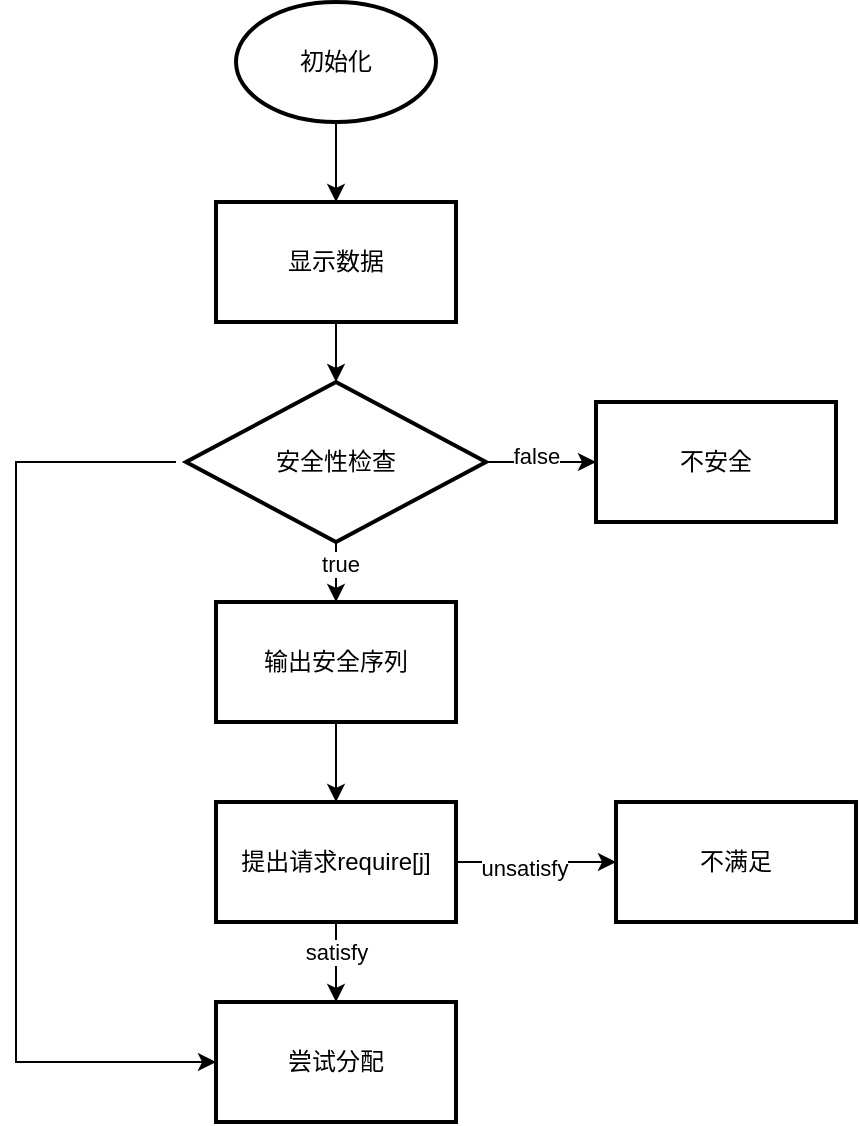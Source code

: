 <mxfile version="24.4.4" type="device">
  <diagram name="第 1 页" id="kWJbIQCarjkSy7zJdlzj">
    <mxGraphModel dx="960" dy="647" grid="1" gridSize="10" guides="1" tooltips="1" connect="1" arrows="1" fold="1" page="1" pageScale="1" pageWidth="827" pageHeight="1169" math="0" shadow="0">
      <root>
        <mxCell id="0" />
        <mxCell id="1" parent="0" />
        <mxCell id="5PEL2_fFzi-qIXHavfcE-3" value="" style="edgeStyle=orthogonalEdgeStyle;rounded=0;orthogonalLoop=1;jettySize=auto;html=1;" edge="1" parent="1" source="5PEL2_fFzi-qIXHavfcE-1" target="5PEL2_fFzi-qIXHavfcE-2">
          <mxGeometry relative="1" as="geometry" />
        </mxCell>
        <mxCell id="5PEL2_fFzi-qIXHavfcE-1" value="初始化" style="strokeWidth=2;html=1;shape=mxgraph.flowchart.start_1;whiteSpace=wrap;" vertex="1" parent="1">
          <mxGeometry x="190" y="90" width="100" height="60" as="geometry" />
        </mxCell>
        <mxCell id="5PEL2_fFzi-qIXHavfcE-5" value="" style="edgeStyle=orthogonalEdgeStyle;rounded=0;orthogonalLoop=1;jettySize=auto;html=1;" edge="1" parent="1" source="5PEL2_fFzi-qIXHavfcE-2" target="5PEL2_fFzi-qIXHavfcE-4">
          <mxGeometry relative="1" as="geometry" />
        </mxCell>
        <mxCell id="5PEL2_fFzi-qIXHavfcE-2" value="显示数据" style="whiteSpace=wrap;html=1;strokeWidth=2;" vertex="1" parent="1">
          <mxGeometry x="180" y="190" width="120" height="60" as="geometry" />
        </mxCell>
        <mxCell id="5PEL2_fFzi-qIXHavfcE-7" value="" style="edgeStyle=orthogonalEdgeStyle;rounded=0;orthogonalLoop=1;jettySize=auto;html=1;" edge="1" parent="1" source="5PEL2_fFzi-qIXHavfcE-4" target="5PEL2_fFzi-qIXHavfcE-6">
          <mxGeometry relative="1" as="geometry" />
        </mxCell>
        <mxCell id="5PEL2_fFzi-qIXHavfcE-8" value="false" style="edgeLabel;html=1;align=center;verticalAlign=middle;resizable=0;points=[];" vertex="1" connectable="0" parent="5PEL2_fFzi-qIXHavfcE-7">
          <mxGeometry x="-0.091" y="3" relative="1" as="geometry">
            <mxPoint as="offset" />
          </mxGeometry>
        </mxCell>
        <mxCell id="5PEL2_fFzi-qIXHavfcE-10" value="" style="edgeStyle=orthogonalEdgeStyle;rounded=0;orthogonalLoop=1;jettySize=auto;html=1;" edge="1" parent="1" source="5PEL2_fFzi-qIXHavfcE-4" target="5PEL2_fFzi-qIXHavfcE-9">
          <mxGeometry relative="1" as="geometry" />
        </mxCell>
        <mxCell id="5PEL2_fFzi-qIXHavfcE-17" value="true" style="edgeLabel;html=1;align=center;verticalAlign=middle;resizable=0;points=[];" vertex="1" connectable="0" parent="5PEL2_fFzi-qIXHavfcE-10">
          <mxGeometry x="0.24" y="2" relative="1" as="geometry">
            <mxPoint as="offset" />
          </mxGeometry>
        </mxCell>
        <mxCell id="5PEL2_fFzi-qIXHavfcE-4" value="安全性检查" style="rhombus;whiteSpace=wrap;html=1;strokeWidth=2;" vertex="1" parent="1">
          <mxGeometry x="165" y="280" width="150" height="80" as="geometry" />
        </mxCell>
        <mxCell id="5PEL2_fFzi-qIXHavfcE-6" value="不安全" style="whiteSpace=wrap;html=1;strokeWidth=2;" vertex="1" parent="1">
          <mxGeometry x="370" y="290" width="120" height="60" as="geometry" />
        </mxCell>
        <mxCell id="5PEL2_fFzi-qIXHavfcE-12" value="" style="edgeStyle=orthogonalEdgeStyle;rounded=0;orthogonalLoop=1;jettySize=auto;html=1;" edge="1" parent="1" source="5PEL2_fFzi-qIXHavfcE-9" target="5PEL2_fFzi-qIXHavfcE-11">
          <mxGeometry relative="1" as="geometry" />
        </mxCell>
        <mxCell id="5PEL2_fFzi-qIXHavfcE-9" value="输出安全序列" style="whiteSpace=wrap;html=1;strokeWidth=2;" vertex="1" parent="1">
          <mxGeometry x="180" y="390" width="120" height="60" as="geometry" />
        </mxCell>
        <mxCell id="5PEL2_fFzi-qIXHavfcE-14" value="" style="edgeStyle=orthogonalEdgeStyle;rounded=0;orthogonalLoop=1;jettySize=auto;html=1;" edge="1" parent="1" source="5PEL2_fFzi-qIXHavfcE-11" target="5PEL2_fFzi-qIXHavfcE-13">
          <mxGeometry relative="1" as="geometry" />
        </mxCell>
        <mxCell id="5PEL2_fFzi-qIXHavfcE-18" value="satisfy" style="edgeLabel;html=1;align=center;verticalAlign=middle;resizable=0;points=[];" vertex="1" connectable="0" parent="5PEL2_fFzi-qIXHavfcE-14">
          <mxGeometry x="-0.25" relative="1" as="geometry">
            <mxPoint as="offset" />
          </mxGeometry>
        </mxCell>
        <mxCell id="5PEL2_fFzi-qIXHavfcE-20" value="" style="edgeStyle=orthogonalEdgeStyle;rounded=0;orthogonalLoop=1;jettySize=auto;html=1;" edge="1" parent="1" source="5PEL2_fFzi-qIXHavfcE-11" target="5PEL2_fFzi-qIXHavfcE-19">
          <mxGeometry relative="1" as="geometry" />
        </mxCell>
        <mxCell id="5PEL2_fFzi-qIXHavfcE-21" value="unsatisfy" style="edgeLabel;html=1;align=center;verticalAlign=middle;resizable=0;points=[];" vertex="1" connectable="0" parent="5PEL2_fFzi-qIXHavfcE-20">
          <mxGeometry x="-0.15" y="-3" relative="1" as="geometry">
            <mxPoint as="offset" />
          </mxGeometry>
        </mxCell>
        <mxCell id="5PEL2_fFzi-qIXHavfcE-11" value="提出请求require[j]" style="whiteSpace=wrap;html=1;strokeWidth=2;" vertex="1" parent="1">
          <mxGeometry x="180" y="490" width="120" height="60" as="geometry" />
        </mxCell>
        <mxCell id="5PEL2_fFzi-qIXHavfcE-13" value="尝试分配" style="whiteSpace=wrap;html=1;strokeWidth=2;" vertex="1" parent="1">
          <mxGeometry x="180" y="590" width="120" height="60" as="geometry" />
        </mxCell>
        <mxCell id="5PEL2_fFzi-qIXHavfcE-15" value="" style="endArrow=classic;html=1;rounded=0;entryX=0;entryY=0.5;entryDx=0;entryDy=0;" edge="1" parent="1" target="5PEL2_fFzi-qIXHavfcE-13">
          <mxGeometry width="50" height="50" relative="1" as="geometry">
            <mxPoint x="160" y="320" as="sourcePoint" />
            <mxPoint x="80" y="620" as="targetPoint" />
            <Array as="points">
              <mxPoint x="80" y="320" />
              <mxPoint x="80" y="620" />
            </Array>
          </mxGeometry>
        </mxCell>
        <mxCell id="5PEL2_fFzi-qIXHavfcE-19" value="不满足" style="whiteSpace=wrap;html=1;strokeWidth=2;" vertex="1" parent="1">
          <mxGeometry x="380" y="490" width="120" height="60" as="geometry" />
        </mxCell>
      </root>
    </mxGraphModel>
  </diagram>
</mxfile>
